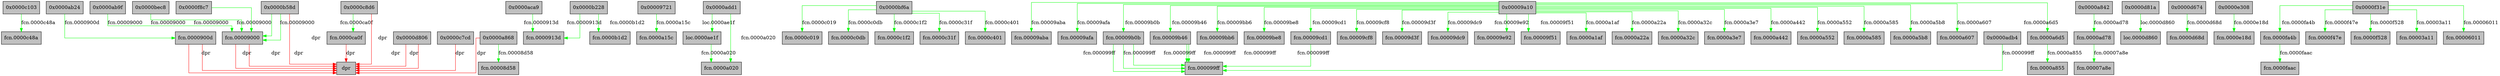 digraph code {
	graph [bgcolor=white fontname="Courier" splines="ortho"];
	node [fillcolor=gray style=filled shape=box];
	edge [arrowhead="normal"];
	"0x0000c103" -> "0x0000c48a" [label="fcn.0000c48a" color="green" URL="fcn.0000c48a/0x0000c48a"];
	"0x0000c48a" [label="fcn.0000c48a" URL="fcn.0000c48a/0x0000c48a"];
	"0x0000c8d6" -> "0x0000ca0f" [label="fcn.0000ca0f" color="green" URL="fcn.0000ca0f/0x0000ca0f"];
	"0x0000ca0f" [label="fcn.0000ca0f" URL="fcn.0000ca0f/0x0000ca0f"];
	"0x0000c8d6" -> "0x00000000" [label="dpr" color="red" URL="dpr/0x00000000"];
	"0x00000000" [label="dpr" URL="dpr/0x00000000"];
	"0x0000ca0f" -> "0x00000000" [label="dpr" color="red" URL="dpr/0x00000000"];
	"0x00000000" [label="dpr" URL="dpr/0x00000000"];
	"0x0000ab24" -> "0x0000900d" [label="fcn.0000900d" color="green" URL="fcn.0000900d/0x0000900d"];
	"0x0000900d" [label="fcn.0000900d" URL="fcn.0000900d/0x0000900d"];
	"0x00009000" -> "0x00000000" [label="dpr" color="red" URL="dpr/0x00000000"];
	"0x00000000" [label="dpr" URL="dpr/0x00000000"];
	"0x00009000" -> "0x00000000" [label="dpr" color="red" URL="dpr/0x00000000"];
	"0x00000000" [label="dpr" URL="dpr/0x00000000"];
	"0x0000ab9f" -> "0x00009000" [label="fcn.00009000" color="green" URL="fcn.00009000/0x00009000"];
	"0x00009000" [label="fcn.00009000" URL="fcn.00009000/0x00009000"];
	"0x0000aca9" -> "0x0000913d" [label="fcn.0000913d" color="green" URL="fcn.0000913d/0x0000913d"];
	"0x0000913d" [label="fcn.0000913d" URL="fcn.0000913d/0x0000913d"];
	"0x00009721" -> "0x0000a15c" [label="fcn.0000a15c" color="green" URL="fcn.0000a15c/0x0000a15c"];
	"0x0000a15c" [label="fcn.0000a15c" URL="fcn.0000a15c/0x0000a15c"];
	"0x0000add1" -> "0x0000ae1f" [label="loc.0000ae1f" color="green" URL="loc.0000ae1f/0x0000ae1f"];
	"0x0000ae1f" [label="loc.0000ae1f" URL="loc.0000ae1f/0x0000ae1f"];
	"0x0000add1" -> "0x0000a020" [label="fcn.0000a020" color="green" URL="fcn.0000a020/0x0000a020"];
	"0x0000a020" [label="fcn.0000a020" URL="fcn.0000a020/0x0000a020"];
	"0x0000ae1f" -> "0x0000a020" [label="fcn.0000a020" color="green" URL="fcn.0000a020/0x0000a020"];
	"0x0000a020" [label="fcn.0000a020" URL="fcn.0000a020/0x0000a020"];
	"0x0000b58d" -> "0x00009000" [label="fcn.00009000" color="green" URL="fcn.00009000/0x00009000"];
	"0x00009000" [label="fcn.00009000" URL="fcn.00009000/0x00009000"];
	"0x0000b58d" -> "0x00000000" [label="dpr" color="red" URL="dpr/0x00000000"];
	"0x00000000" [label="dpr" URL="dpr/0x00000000"];
	"0x0000b58d" -> "0x00009000" [label="fcn.00009000" color="green" URL="fcn.00009000/0x00009000"];
	"0x00009000" [label="fcn.00009000" URL="fcn.00009000/0x00009000"];
	"0x0000bf6a" -> "0x0000c019" [label="fcn.0000c019" color="green" URL="fcn.0000c019/0x0000c019"];
	"0x0000c019" [label="fcn.0000c019" URL="fcn.0000c019/0x0000c019"];
	"0x0000bf6a" -> "0x0000c0db" [label="fcn.0000c0db" color="green" URL="fcn.0000c0db/0x0000c0db"];
	"0x0000c0db" [label="fcn.0000c0db" URL="fcn.0000c0db/0x0000c0db"];
	"0x0000bf6a" -> "0x0000c1f2" [label="fcn.0000c1f2" color="green" URL="fcn.0000c1f2/0x0000c1f2"];
	"0x0000c1f2" [label="fcn.0000c1f2" URL="fcn.0000c1f2/0x0000c1f2"];
	"0x0000bf6a" -> "0x0000c31f" [label="fcn.0000c31f" color="green" URL="fcn.0000c31f/0x0000c31f"];
	"0x0000c31f" [label="fcn.0000c31f" URL="fcn.0000c31f/0x0000c31f"];
	"0x0000bf6a" -> "0x0000c401" [label="fcn.0000c401" color="green" URL="fcn.0000c401/0x0000c401"];
	"0x0000c401" [label="fcn.0000c401" URL="fcn.0000c401/0x0000c401"];
	"0x00009a10" -> "0x00009aba" [label="fcn.00009aba" color="green" URL="fcn.00009aba/0x00009aba"];
	"0x00009aba" [label="fcn.00009aba" URL="fcn.00009aba/0x00009aba"];
	"0x00009a10" -> "0x00009afa" [label="fcn.00009afa" color="green" URL="fcn.00009afa/0x00009afa"];
	"0x00009afa" [label="fcn.00009afa" URL="fcn.00009afa/0x00009afa"];
	"0x00009a10" -> "0x00009b0b" [label="fcn.00009b0b" color="green" URL="fcn.00009b0b/0x00009b0b"];
	"0x00009b0b" [label="fcn.00009b0b" URL="fcn.00009b0b/0x00009b0b"];
	"0x00009a10" -> "0x00009b46" [label="fcn.00009b46" color="green" URL="fcn.00009b46/0x00009b46"];
	"0x00009b46" [label="fcn.00009b46" URL="fcn.00009b46/0x00009b46"];
	"0x00009a10" -> "0x00009bb6" [label="fcn.00009bb6" color="green" URL="fcn.00009bb6/0x00009bb6"];
	"0x00009bb6" [label="fcn.00009bb6" URL="fcn.00009bb6/0x00009bb6"];
	"0x00009a10" -> "0x00009be8" [label="fcn.00009be8" color="green" URL="fcn.00009be8/0x00009be8"];
	"0x00009be8" [label="fcn.00009be8" URL="fcn.00009be8/0x00009be8"];
	"0x00009a10" -> "0x00009cd1" [label="fcn.00009cd1" color="green" URL="fcn.00009cd1/0x00009cd1"];
	"0x00009cd1" [label="fcn.00009cd1" URL="fcn.00009cd1/0x00009cd1"];
	"0x00009a10" -> "0x00009cf8" [label="fcn.00009cf8" color="green" URL="fcn.00009cf8/0x00009cf8"];
	"0x00009cf8" [label="fcn.00009cf8" URL="fcn.00009cf8/0x00009cf8"];
	"0x00009a10" -> "0x00009d3f" [label="fcn.00009d3f" color="green" URL="fcn.00009d3f/0x00009d3f"];
	"0x00009d3f" [label="fcn.00009d3f" URL="fcn.00009d3f/0x00009d3f"];
	"0x00009a10" -> "0x00009dc9" [label="fcn.00009dc9" color="green" URL="fcn.00009dc9/0x00009dc9"];
	"0x00009dc9" [label="fcn.00009dc9" URL="fcn.00009dc9/0x00009dc9"];
	"0x00009a10" -> "0x00009e92" [label="fcn.00009e92" color="green" URL="fcn.00009e92/0x00009e92"];
	"0x00009e92" [label="fcn.00009e92" URL="fcn.00009e92/0x00009e92"];
	"0x00009a10" -> "0x00009f51" [label="fcn.00009f51" color="green" URL="fcn.00009f51/0x00009f51"];
	"0x00009f51" [label="fcn.00009f51" URL="fcn.00009f51/0x00009f51"];
	"0x00009a10" -> "0x0000a1af" [label="fcn.0000a1af" color="green" URL="fcn.0000a1af/0x0000a1af"];
	"0x0000a1af" [label="fcn.0000a1af" URL="fcn.0000a1af/0x0000a1af"];
	"0x00009a10" -> "0x0000a22a" [label="fcn.0000a22a" color="green" URL="fcn.0000a22a/0x0000a22a"];
	"0x0000a22a" [label="fcn.0000a22a" URL="fcn.0000a22a/0x0000a22a"];
	"0x00009a10" -> "0x0000a32c" [label="fcn.0000a32c" color="green" URL="fcn.0000a32c/0x0000a32c"];
	"0x0000a32c" [label="fcn.0000a32c" URL="fcn.0000a32c/0x0000a32c"];
	"0x00009a10" -> "0x0000a3e7" [label="fcn.0000a3e7" color="green" URL="fcn.0000a3e7/0x0000a3e7"];
	"0x0000a3e7" [label="fcn.0000a3e7" URL="fcn.0000a3e7/0x0000a3e7"];
	"0x00009a10" -> "0x0000a442" [label="fcn.0000a442" color="green" URL="fcn.0000a442/0x0000a442"];
	"0x0000a442" [label="fcn.0000a442" URL="fcn.0000a442/0x0000a442"];
	"0x00009a10" -> "0x0000a552" [label="fcn.0000a552" color="green" URL="fcn.0000a552/0x0000a552"];
	"0x0000a552" [label="fcn.0000a552" URL="fcn.0000a552/0x0000a552"];
	"0x00009a10" -> "0x0000a585" [label="fcn.0000a585" color="green" URL="fcn.0000a585/0x0000a585"];
	"0x0000a585" [label="fcn.0000a585" URL="fcn.0000a585/0x0000a585"];
	"0x00009a10" -> "0x0000a5b8" [label="fcn.0000a5b8" color="green" URL="fcn.0000a5b8/0x0000a5b8"];
	"0x0000a5b8" [label="fcn.0000a5b8" URL="fcn.0000a5b8/0x0000a5b8"];
	"0x00009a10" -> "0x0000a607" [label="fcn.0000a607" color="green" URL="fcn.0000a607/0x0000a607"];
	"0x0000a607" [label="fcn.0000a607" URL="fcn.0000a607/0x0000a607"];
	"0x00009a10" -> "0x0000a6d5" [label="fcn.0000a6d5" color="green" URL="fcn.0000a6d5/0x0000a6d5"];
	"0x0000a6d5" [label="fcn.0000a6d5" URL="fcn.0000a6d5/0x0000a6d5"];
	"0x0000adb4" -> "0x000099ff" [label="fcn.000099ff" color="green" URL="fcn.000099ff/0x000099ff"];
	"0x000099ff" [label="fcn.000099ff" URL="fcn.000099ff/0x000099ff"];
	"0x00009b0b" -> "0x000099ff" [label="fcn.000099ff" color="green" URL="fcn.000099ff/0x000099ff"];
	"0x000099ff" [label="fcn.000099ff" URL="fcn.000099ff/0x000099ff"];
	"0x00009b0b" -> "0x000099ff" [label="fcn.000099ff" color="green" URL="fcn.000099ff/0x000099ff"];
	"0x000099ff" [label="fcn.000099ff" URL="fcn.000099ff/0x000099ff"];
	"0x00009b0b" -> "0x000099ff" [label="fcn.000099ff" color="green" URL="fcn.000099ff/0x000099ff"];
	"0x000099ff" [label="fcn.000099ff" URL="fcn.000099ff/0x000099ff"];
	"0x00009b46" -> "0x000099ff" [label="fcn.000099ff" color="green" URL="fcn.000099ff/0x000099ff"];
	"0x000099ff" [label="fcn.000099ff" URL="fcn.000099ff/0x000099ff"];
	"0x00009b46" -> "0x000099ff" [label="fcn.000099ff" color="green" URL="fcn.000099ff/0x000099ff"];
	"0x000099ff" [label="fcn.000099ff" URL="fcn.000099ff/0x000099ff"];
	"0x00009cd1" -> "0x000099ff" [label="fcn.000099ff" color="green" URL="fcn.000099ff/0x000099ff"];
	"0x000099ff" [label="fcn.000099ff" URL="fcn.000099ff/0x000099ff"];
	"0x0000a6d5" -> "0x0000a855" [label="fcn.0000a855" color="green" URL="fcn.0000a855/0x0000a855"];
	"0x0000a855" [label="fcn.0000a855" URL="fcn.0000a855/0x0000a855"];
	"0x0000a842" -> "0x0000ad78" [label="fcn.0000ad78" color="green" URL="fcn.0000ad78/0x0000ad78"];
	"0x0000ad78" [label="fcn.0000ad78" URL="fcn.0000ad78/0x0000ad78"];
	"0x0000ad78" -> "0x00007a8e" [label="fcn.00007a8e" color="green" URL="fcn.00007a8e/0x00007a8e"];
	"0x00007a8e" [label="fcn.00007a8e" URL="fcn.00007a8e/0x00007a8e"];
	"0x0000a868" -> "0x00000000" [label="dpr" color="red" URL="dpr/0x00000000"];
	"0x00000000" [label="dpr" URL="dpr/0x00000000"];
	"0x0000a868" -> "0x00008d58" [label="fcn.00008d58" color="green" URL="fcn.00008d58/0x00008d58"];
	"0x00008d58" [label="fcn.00008d58" URL="fcn.00008d58/0x00008d58"];
	"0x0000900d" -> "0x00000000" [label="dpr" color="red" URL="dpr/0x00000000"];
	"0x00000000" [label="dpr" URL="dpr/0x00000000"];
	"0x0000900d" -> "0x00000000" [label="dpr" color="red" URL="dpr/0x00000000"];
	"0x00000000" [label="dpr" URL="dpr/0x00000000"];
	"0x0000b228" -> "0x0000b1d2" [label="fcn.0000b1d2" color="green" URL="fcn.0000b1d2/0x0000b1d2"];
	"0x0000b1d2" [label="fcn.0000b1d2" URL="fcn.0000b1d2/0x0000b1d2"];
	"0x0000b228" -> "0x0000913d" [label="fcn.0000913d" color="green" URL="fcn.0000913d/0x0000913d"];
	"0x0000913d" [label="fcn.0000913d" URL="fcn.0000913d/0x0000913d"];
	"0x0000bec8" -> "0x00009000" [label="fcn.00009000" color="green" URL="fcn.00009000/0x00009000"];
	"0x00009000" [label="fcn.00009000" URL="fcn.00009000/0x00009000"];
	"0x0000d806" -> "0x00000000" [label="dpr" color="red" URL="dpr/0x00000000"];
	"0x00000000" [label="dpr" URL="dpr/0x00000000"];
	"0x0000d806" -> "0x00000000" [label="dpr" color="red" URL="dpr/0x00000000"];
	"0x00000000" [label="dpr" URL="dpr/0x00000000"];
	"0x0000c7cd" -> "0x00000000" [label="dpr" color="red" URL="dpr/0x00000000"];
	"0x00000000" [label="dpr" URL="dpr/0x00000000"];
	"0x0000d81a" -> "0x0000d860" [label="loc.0000d860" color="green" URL="loc.0000d860/0x0000d860"];
	"0x0000d860" [label="loc.0000d860" URL="loc.0000d860/0x0000d860"];
	"0x0000d674" -> "0x0000d68d" [label="fcn.0000d68d" color="green" URL="fcn.0000d68d/0x0000d68d"];
	"0x0000d68d" [label="fcn.0000d68d" URL="fcn.0000d68d/0x0000d68d"];
	"0x0000e308" -> "0x0000e18d" [label="fcn.0000e18d" color="green" URL="fcn.0000e18d/0x0000e18d"];
	"0x0000e18d" [label="fcn.0000e18d" URL="fcn.0000e18d/0x0000e18d"];
	"0x0000f31e" -> "0x0000fa4b" [label="fcn.0000fa4b" color="green" URL="fcn.0000fa4b/0x0000fa4b"];
	"0x0000fa4b" [label="fcn.0000fa4b" URL="fcn.0000fa4b/0x0000fa4b"];
	"0x0000f31e" -> "0x0000f47e" [label="fcn.0000f47e" color="green" URL="fcn.0000f47e/0x0000f47e"];
	"0x0000f47e" [label="fcn.0000f47e" URL="fcn.0000f47e/0x0000f47e"];
	"0x0000f31e" -> "0x0000f528" [label="fcn.0000f528" color="green" URL="fcn.0000f528/0x0000f528"];
	"0x0000f528" [label="fcn.0000f528" URL="fcn.0000f528/0x0000f528"];
	"0x0000f31e" -> "0x00003a11" [label="fcn.00003a11" color="green" URL="fcn.00003a11/0x00003a11"];
	"0x00003a11" [label="fcn.00003a11" URL="fcn.00003a11/0x00003a11"];
	"0x0000f31e" -> "0x00006011" [label="fcn.00006011" color="green" URL="fcn.00006011/0x00006011"];
	"0x00006011" [label="fcn.00006011" URL="fcn.00006011/0x00006011"];
	"0x0000f8c7" -> "0x00009000" [label="fcn.00009000" color="green" URL="fcn.00009000/0x00009000"];
	"0x00009000" [label="fcn.00009000" URL="fcn.00009000/0x00009000"];
	"0x0000fa4b" -> "0x0000faac" [label="fcn.0000faac" color="green" URL="fcn.0000faac/0x0000faac"];
	"0x0000faac" [label="fcn.0000faac" URL="fcn.0000faac/0x0000faac"];
}
